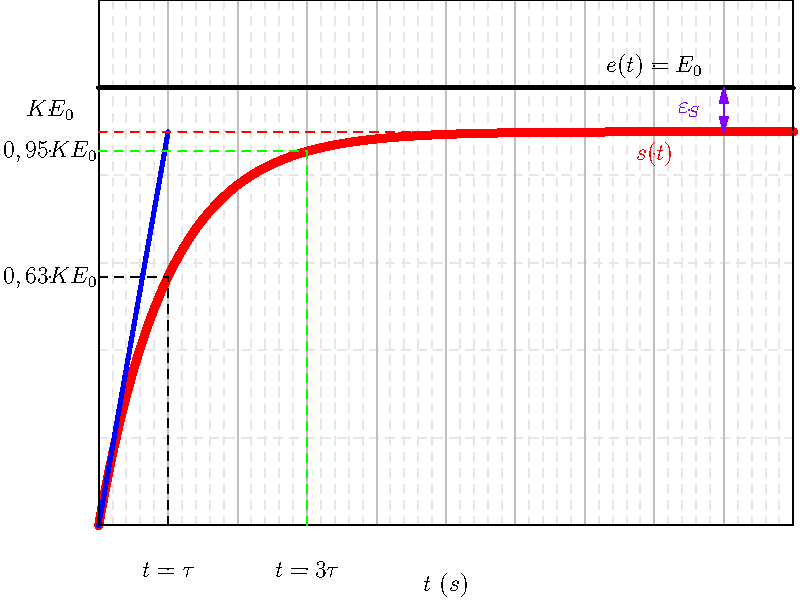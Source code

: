 import graph;

size(400,300,IgnoreAspect);

real xmin=0;
real xmax=10;
real ymin=0;
real ymax=1.2;

real incX = 1;
real incx = incX/5;
real incY = 1;
real incy = incY/5;


xlimits(xmin, xmax);
ylimits(ymin, ymax);

import graph;
real K = 0.9;
real E = 1;
real tau = 1;

real f(real t){return (K*E)*(1-exp(-t/tau));}
path p=graph(f,0,10,operator ..);
draw(p,red+4bp);

real f2(real t){return (K*E*t/tau);}
path p2=graph(f2,0,tau,operator ..);
draw(p2,blue+2bp);

//xaxis("$t$ ($s$)", BottomTop(), Ticks(Label("$%.2f$",black), Step=incX, step=incx, pTick=mediumgray, ptick=lightgray+dashed, extend=true));
//yaxis("", LeftRight(), Ticks(Label("$%.2f$",black), Step=incY, step=incy, pTick=mediumgray, ptick=lightgray+dashed, extend=true));
xaxis("$t$ ($s$)", BottomTop(), Ticks(Label(" ",black), Step=incX, step=incx, pTick=mediumgray, ptick=lightgray+dashed, extend=true));
yaxis("", LeftRight(), Ticks(Label(" ",black), Step=incY, step=incy, pTick=mediumgray, ptick=lightgray+dashed, extend=true));


//yequals("",1,blue);

yequals("",ymin,black);
yequals("",ymax,black);
xequals("",xmin,black);
xequals("",xmax,black);

yequals("",1,black+2bp);



draw("$t=\tau$",(tau,-0.1),black);
draw("$t=3\tau$",(3*tau,-0.1),black);
draw("$0,63 KE_0$",(-0.7,0.63*K),black);
draw("$0,95 KE_0$",(-0.7,0.95*K),black);
draw("$KE_0$",(-0.7,K+0.05),black);

//draw("$K/(e\tau)$",(-0.25,f(tau)),black);


//draw("$y(t)$",(1.5,0.1),blue);

draw("$e(t)=E_0$",(8,1.05),black);
draw("$s(t)$",(8,0.85),red);

pair a=(0,K*0.63);
pair b=(tau,f(tau));
pair c=(tau,0);
path pp=a--b--c;
draw(pp,dashed);

pair d=(0,K);
pair e=(10,K);
path pp2=d--e;
draw(pp2,dashed+red);

pair d=(0,0.95*K);
pair e=(3*tau,0.95*K);
pair f=(3*tau,00);
path pp2=d--e--f;
draw(pp2,dashed+green);

pair g=(9,K);
pair h=(9,E);
path pp3=g--h;
draw(pp3,dashed+purple,Arrow);
path pp4=h--g;
draw(pp4,dashed+purple,Arrow);

draw("$\varepsilon_S$",(8.5,0.95),purple);

add(scale(0.7)*legend(1),point(NE),5S+5W,UnFill);
//draw(graph(t,j),red+linewidth(2)+dotted,"Jerk ($mm/s^3$)");

